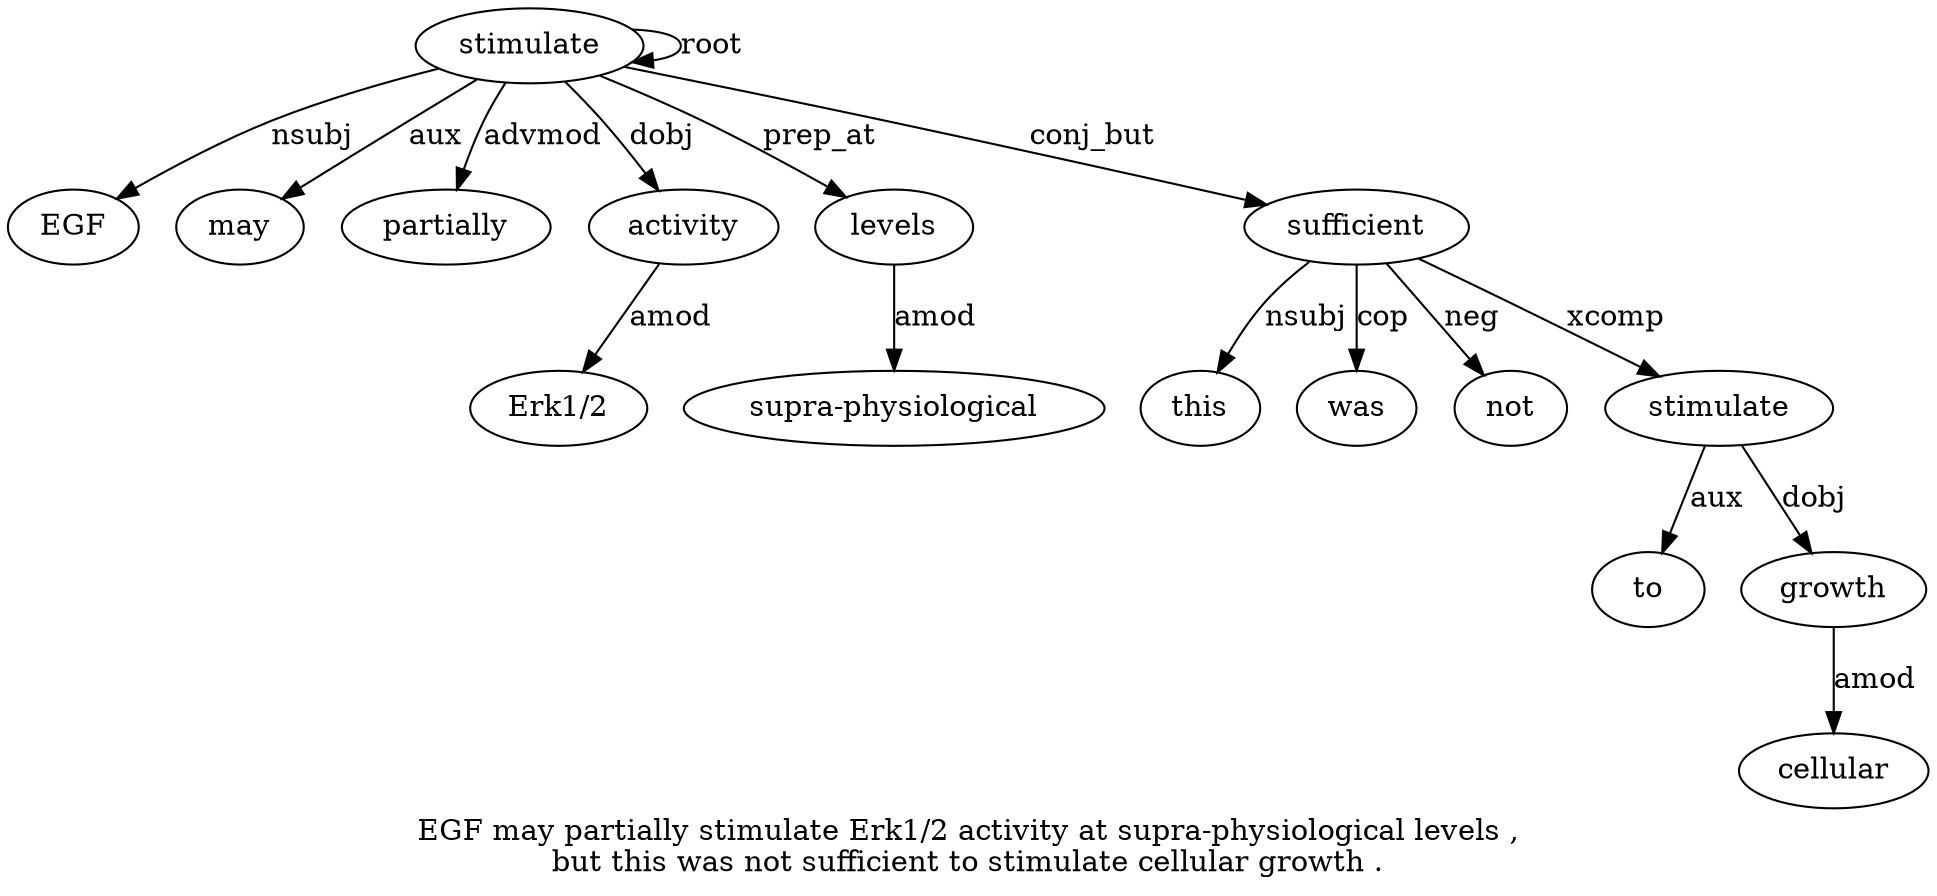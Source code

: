 digraph "EGF may partially stimulate Erk1/2 activity at supra-physiological levels ,  but this was not sufficient to stimulate cellular growth ." {
label="EGF may partially stimulate Erk1/2 activity at supra-physiological levels ,
but this was not sufficient to stimulate cellular growth .";
stimulate4 [style=filled, fillcolor=white, label=stimulate];
EGF1 [style=filled, fillcolor=white, label=EGF];
stimulate4 -> EGF1  [label=nsubj];
may2 [style=filled, fillcolor=white, label=may];
stimulate4 -> may2  [label=aux];
partially3 [style=filled, fillcolor=white, label=partially];
stimulate4 -> partially3  [label=advmod];
stimulate4 -> stimulate4  [label=root];
activity6 [style=filled, fillcolor=white, label=activity];
"Erk1/25" [style=filled, fillcolor=white, label="Erk1/2"];
activity6 -> "Erk1/25"  [label=amod];
stimulate4 -> activity6  [label=dobj];
levels9 [style=filled, fillcolor=white, label=levels];
"supra-physiological8" [style=filled, fillcolor=white, label="supra-physiological"];
levels9 -> "supra-physiological8"  [label=amod];
stimulate4 -> levels9  [label=prep_at];
sufficient15 [style=filled, fillcolor=white, label=sufficient];
this12 [style=filled, fillcolor=white, label=this];
sufficient15 -> this12  [label=nsubj];
was13 [style=filled, fillcolor=white, label=was];
sufficient15 -> was13  [label=cop];
not14 [style=filled, fillcolor=white, label=not];
sufficient15 -> not14  [label=neg];
stimulate4 -> sufficient15  [label=conj_but];
stimulate17 [style=filled, fillcolor=white, label=stimulate];
to16 [style=filled, fillcolor=white, label=to];
stimulate17 -> to16  [label=aux];
sufficient15 -> stimulate17  [label=xcomp];
growth19 [style=filled, fillcolor=white, label=growth];
cellular18 [style=filled, fillcolor=white, label=cellular];
growth19 -> cellular18  [label=amod];
stimulate17 -> growth19  [label=dobj];
}
